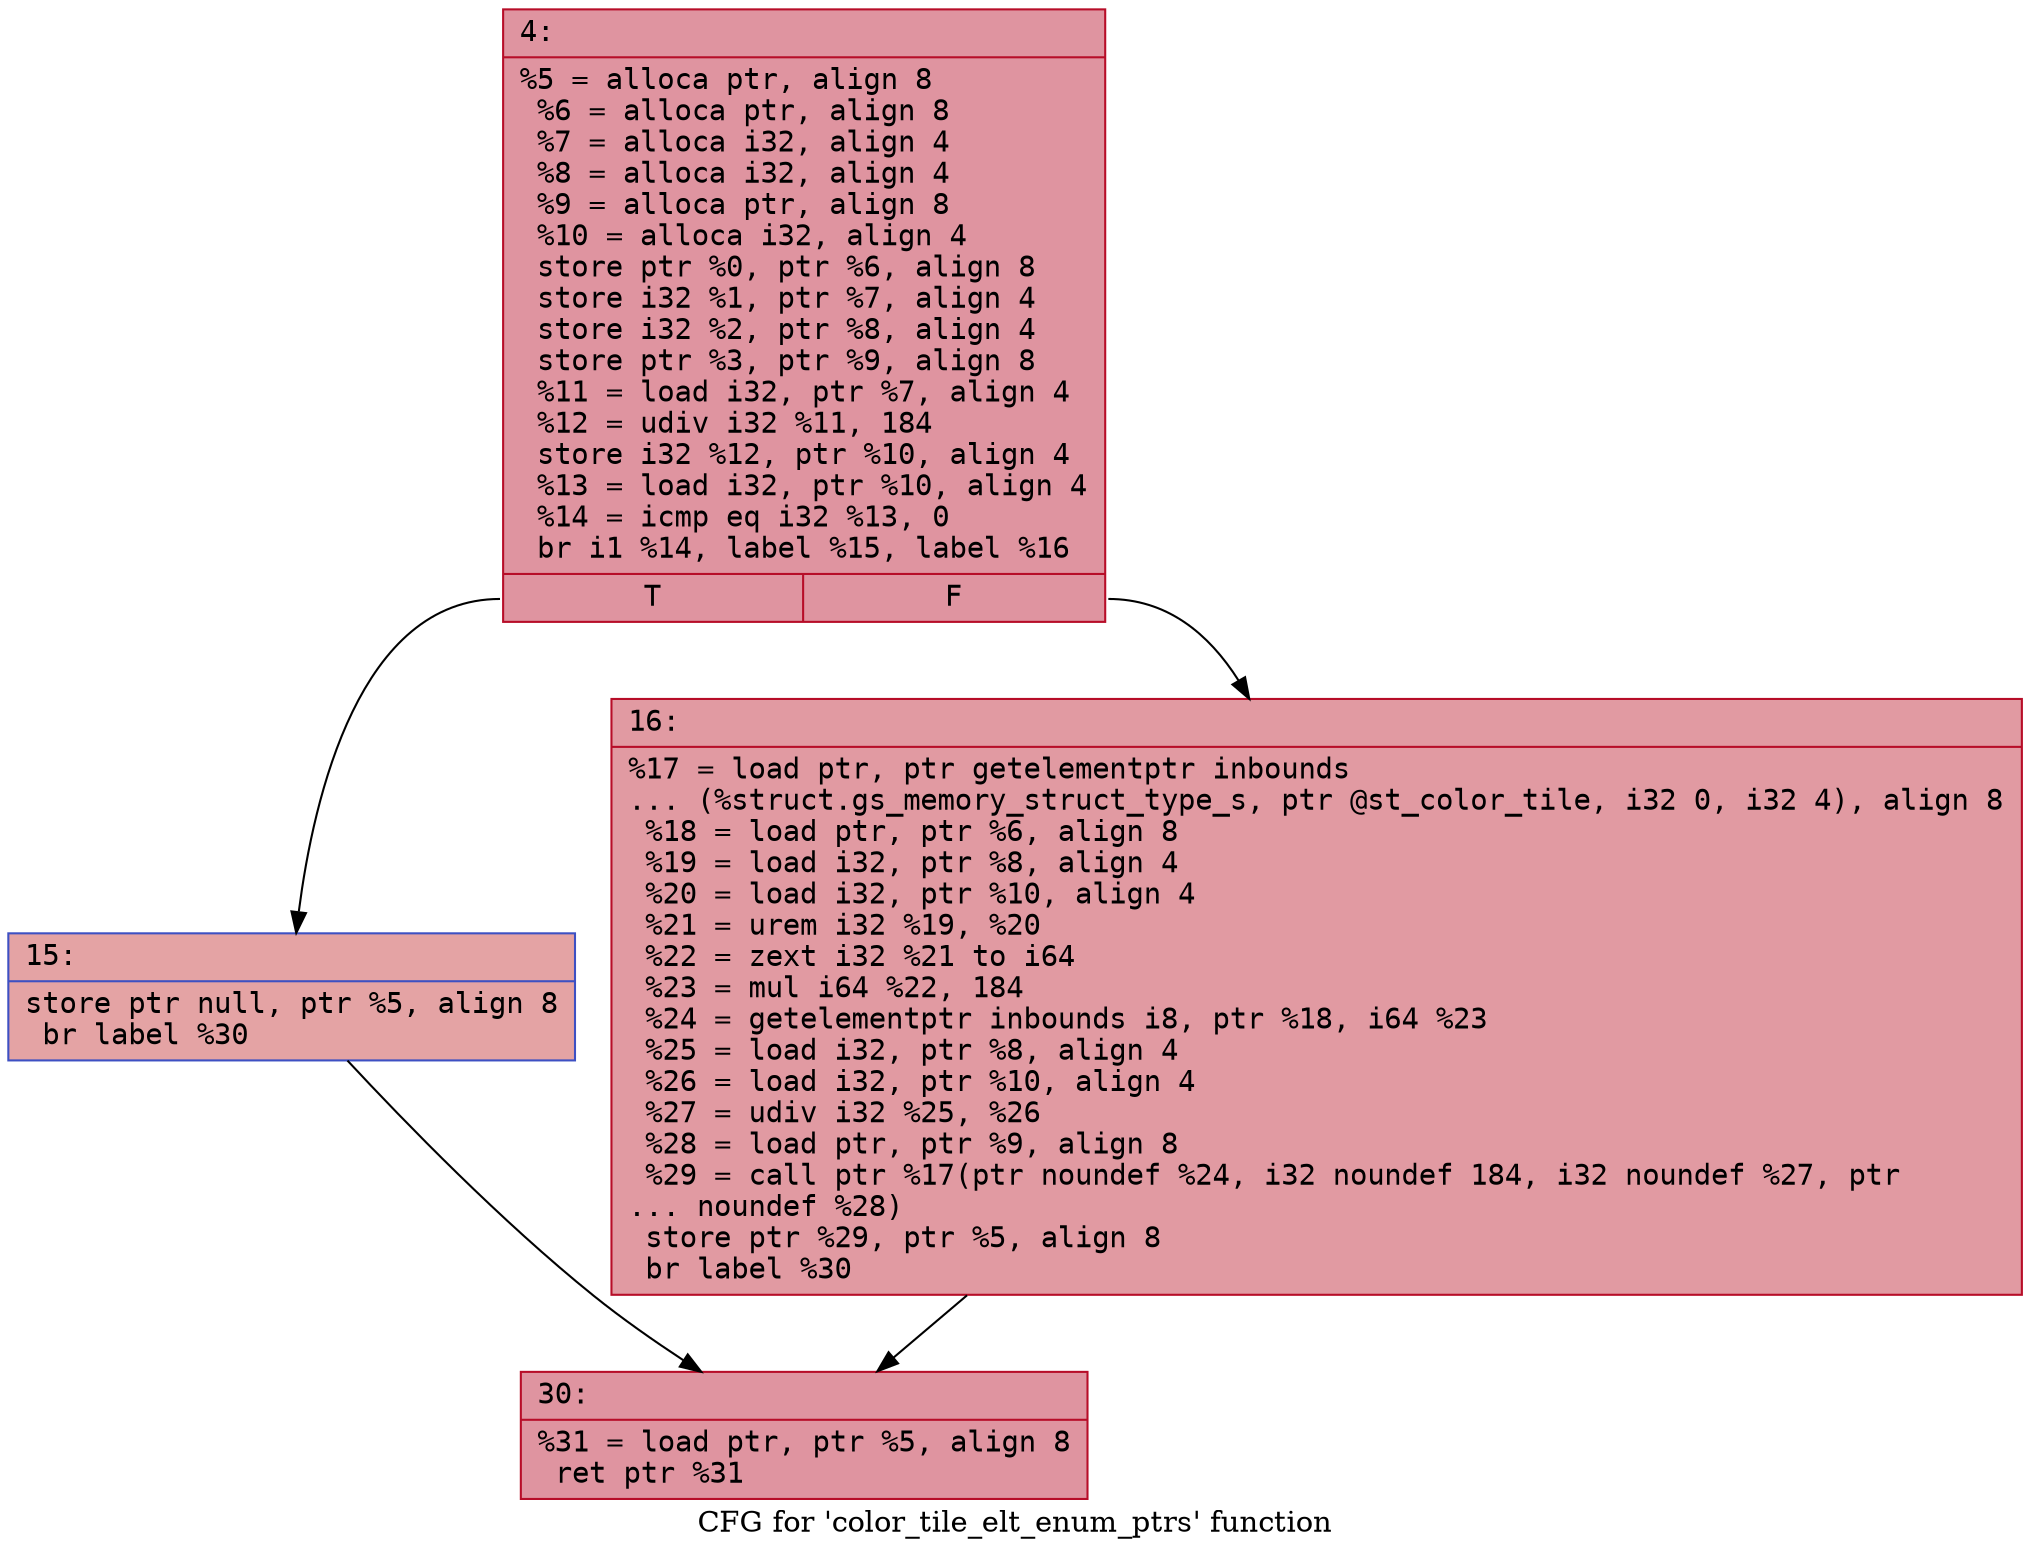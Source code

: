 digraph "CFG for 'color_tile_elt_enum_ptrs' function" {
	label="CFG for 'color_tile_elt_enum_ptrs' function";

	Node0x600002d218b0 [shape=record,color="#b70d28ff", style=filled, fillcolor="#b70d2870" fontname="Courier",label="{4:\l|  %5 = alloca ptr, align 8\l  %6 = alloca ptr, align 8\l  %7 = alloca i32, align 4\l  %8 = alloca i32, align 4\l  %9 = alloca ptr, align 8\l  %10 = alloca i32, align 4\l  store ptr %0, ptr %6, align 8\l  store i32 %1, ptr %7, align 4\l  store i32 %2, ptr %8, align 4\l  store ptr %3, ptr %9, align 8\l  %11 = load i32, ptr %7, align 4\l  %12 = udiv i32 %11, 184\l  store i32 %12, ptr %10, align 4\l  %13 = load i32, ptr %10, align 4\l  %14 = icmp eq i32 %13, 0\l  br i1 %14, label %15, label %16\l|{<s0>T|<s1>F}}"];
	Node0x600002d218b0:s0 -> Node0x600002d21900[tooltip="4 -> 15\nProbability 37.50%" ];
	Node0x600002d218b0:s1 -> Node0x600002d21950[tooltip="4 -> 16\nProbability 62.50%" ];
	Node0x600002d21900 [shape=record,color="#3d50c3ff", style=filled, fillcolor="#c32e3170" fontname="Courier",label="{15:\l|  store ptr null, ptr %5, align 8\l  br label %30\l}"];
	Node0x600002d21900 -> Node0x600002d219a0[tooltip="15 -> 30\nProbability 100.00%" ];
	Node0x600002d21950 [shape=record,color="#b70d28ff", style=filled, fillcolor="#bb1b2c70" fontname="Courier",label="{16:\l|  %17 = load ptr, ptr getelementptr inbounds\l... (%struct.gs_memory_struct_type_s, ptr @st_color_tile, i32 0, i32 4), align 8\l  %18 = load ptr, ptr %6, align 8\l  %19 = load i32, ptr %8, align 4\l  %20 = load i32, ptr %10, align 4\l  %21 = urem i32 %19, %20\l  %22 = zext i32 %21 to i64\l  %23 = mul i64 %22, 184\l  %24 = getelementptr inbounds i8, ptr %18, i64 %23\l  %25 = load i32, ptr %8, align 4\l  %26 = load i32, ptr %10, align 4\l  %27 = udiv i32 %25, %26\l  %28 = load ptr, ptr %9, align 8\l  %29 = call ptr %17(ptr noundef %24, i32 noundef 184, i32 noundef %27, ptr\l... noundef %28)\l  store ptr %29, ptr %5, align 8\l  br label %30\l}"];
	Node0x600002d21950 -> Node0x600002d219a0[tooltip="16 -> 30\nProbability 100.00%" ];
	Node0x600002d219a0 [shape=record,color="#b70d28ff", style=filled, fillcolor="#b70d2870" fontname="Courier",label="{30:\l|  %31 = load ptr, ptr %5, align 8\l  ret ptr %31\l}"];
}
